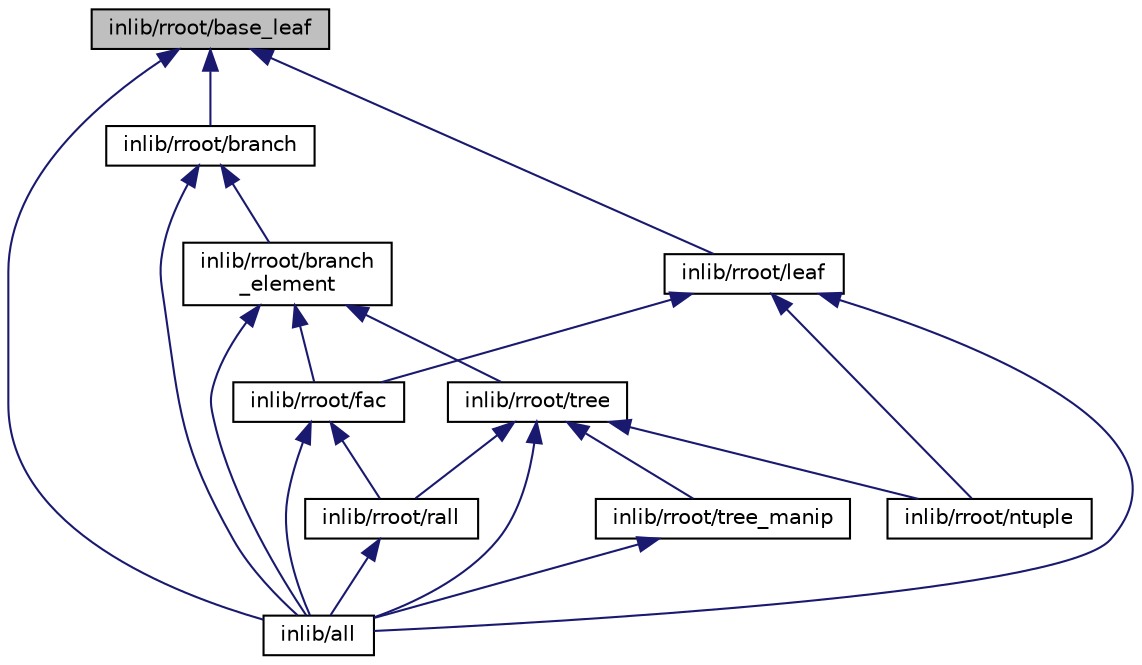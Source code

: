 digraph G
{
  edge [fontname="Helvetica",fontsize="10",labelfontname="Helvetica",labelfontsize="10"];
  node [fontname="Helvetica",fontsize="10",shape=record];
  Node1 [label="inlib/rroot/base_leaf",height=0.2,width=0.4,color="black", fillcolor="grey75", style="filled" fontcolor="black"];
  Node1 -> Node2 [dir="back",color="midnightblue",fontsize="10",style="solid",fontname="Helvetica"];
  Node2 [label="inlib/all",height=0.2,width=0.4,color="black", fillcolor="white", style="filled",URL="$all.html"];
  Node1 -> Node3 [dir="back",color="midnightblue",fontsize="10",style="solid",fontname="Helvetica"];
  Node3 [label="inlib/rroot/branch",height=0.2,width=0.4,color="black", fillcolor="white", style="filled",URL="$rroot_2branch.html"];
  Node3 -> Node2 [dir="back",color="midnightblue",fontsize="10",style="solid",fontname="Helvetica"];
  Node3 -> Node4 [dir="back",color="midnightblue",fontsize="10",style="solid",fontname="Helvetica"];
  Node4 [label="inlib/rroot/branch\l_element",height=0.2,width=0.4,color="black", fillcolor="white", style="filled",URL="$branch__element.html"];
  Node4 -> Node2 [dir="back",color="midnightblue",fontsize="10",style="solid",fontname="Helvetica"];
  Node4 -> Node5 [dir="back",color="midnightblue",fontsize="10",style="solid",fontname="Helvetica"];
  Node5 [label="inlib/rroot/fac",height=0.2,width=0.4,color="black", fillcolor="white", style="filled",URL="$fac.html"];
  Node5 -> Node2 [dir="back",color="midnightblue",fontsize="10",style="solid",fontname="Helvetica"];
  Node5 -> Node6 [dir="back",color="midnightblue",fontsize="10",style="solid",fontname="Helvetica"];
  Node6 [label="inlib/rroot/rall",height=0.2,width=0.4,color="black", fillcolor="white", style="filled",URL="$rall.html"];
  Node6 -> Node2 [dir="back",color="midnightblue",fontsize="10",style="solid",fontname="Helvetica"];
  Node4 -> Node7 [dir="back",color="midnightblue",fontsize="10",style="solid",fontname="Helvetica"];
  Node7 [label="inlib/rroot/tree",height=0.2,width=0.4,color="black", fillcolor="white", style="filled",URL="$rroot_2tree.html"];
  Node7 -> Node6 [dir="back",color="midnightblue",fontsize="10",style="solid",fontname="Helvetica"];
  Node7 -> Node2 [dir="back",color="midnightblue",fontsize="10",style="solid",fontname="Helvetica"];
  Node7 -> Node8 [dir="back",color="midnightblue",fontsize="10",style="solid",fontname="Helvetica"];
  Node8 [label="inlib/rroot/tree_manip",height=0.2,width=0.4,color="black", fillcolor="white", style="filled",URL="$tree__manip.html"];
  Node8 -> Node2 [dir="back",color="midnightblue",fontsize="10",style="solid",fontname="Helvetica"];
  Node7 -> Node9 [dir="back",color="midnightblue",fontsize="10",style="solid",fontname="Helvetica"];
  Node9 [label="inlib/rroot/ntuple",height=0.2,width=0.4,color="black", fillcolor="white", style="filled",URL="$rroot_2ntuple.html"];
  Node1 -> Node10 [dir="back",color="midnightblue",fontsize="10",style="solid",fontname="Helvetica"];
  Node10 [label="inlib/rroot/leaf",height=0.2,width=0.4,color="black", fillcolor="white", style="filled",URL="$rroot_2leaf.html"];
  Node10 -> Node5 [dir="back",color="midnightblue",fontsize="10",style="solid",fontname="Helvetica"];
  Node10 -> Node2 [dir="back",color="midnightblue",fontsize="10",style="solid",fontname="Helvetica"];
  Node10 -> Node9 [dir="back",color="midnightblue",fontsize="10",style="solid",fontname="Helvetica"];
}
